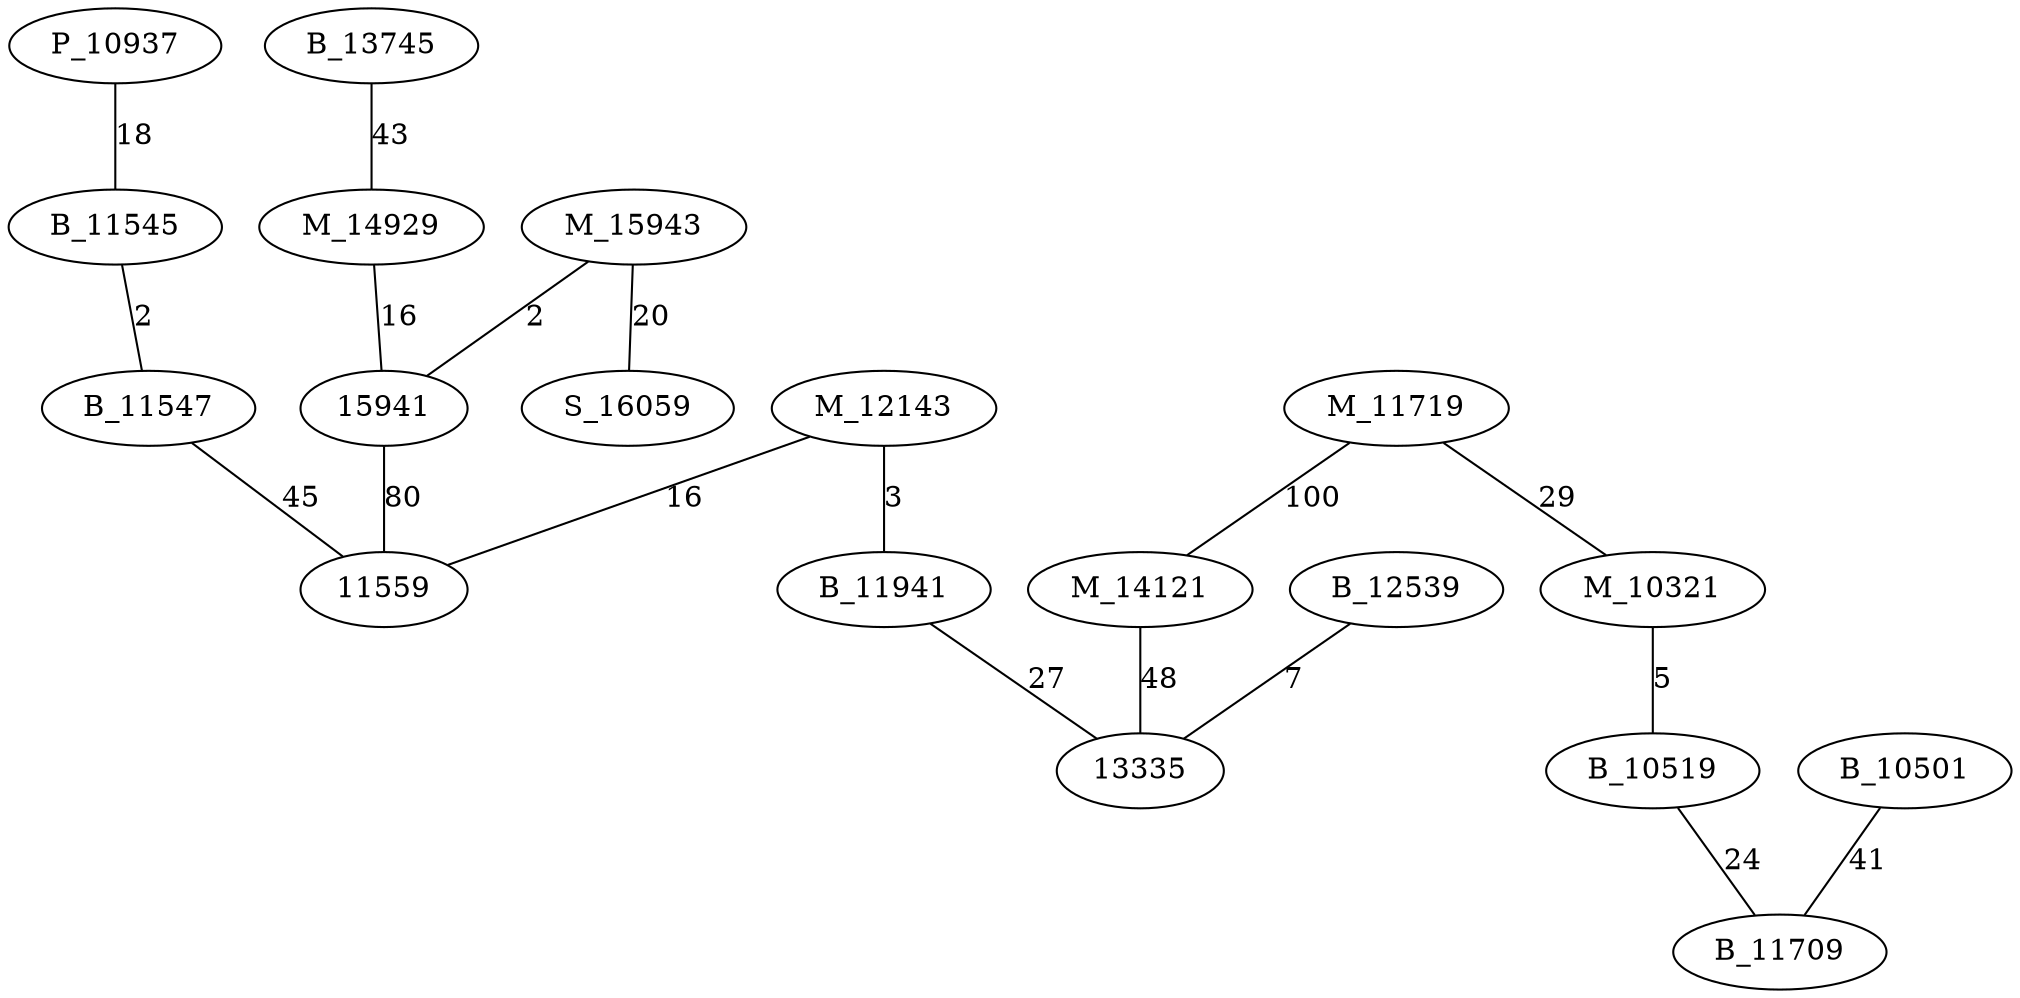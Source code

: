 graph chemin {

	P_10937 -- B_11545 [label=18]
	B_13745 -- M_14929 [label=43]
	M_14929 -- 15941 [label=16]
	B_10501 -- B_11709 [label=41]
	M_12143 -- B_11941 [label=3]
	M_12143 -- 11559 [label=16]
	M_11719 -- M_14121 [label=100]
	M_11719 -- M_10321 [label=29]
	M_10321 -- B_10519 [label=5]
	B_11941 -- 13335 [label=27]
	B_11545 -- B_11547 [label=2]
	B_11547 -- 11559 [label=45]
	B_12539 -- 13335 [label=7]
	B_10519 -- B_11709 [label=24]
	M_15943 -- S_16059 [label=20]
	M_15943 -- 15941 [label=2]
	15941 -- 11559 [label=80]
	M_14121 -- 13335 [label=48]

}
